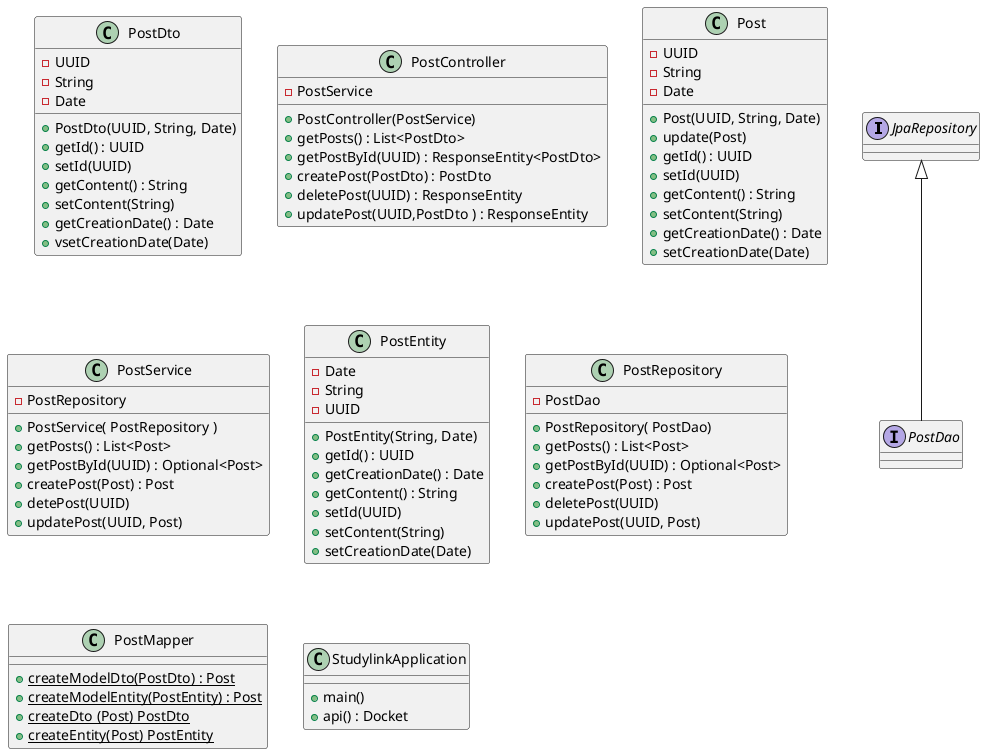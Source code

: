 @startuml diagramStudylink
JpaRepository<|--PostDao

 class PostDto {
    -UUID 
    -String 
    -Date 
   +PostDto(UUID, String, Date) 
   + getId() : UUID
   +setId(UUID)
   + getContent() : String
   +setContent(String)
   + getCreationDate() : Date
   +vsetCreationDate(Date)
 }

 class PostController{
    -PostService 
    +PostController(PostService)
    +getPosts() : List<PostDto>
    +getPostById(UUID) : ResponseEntity<PostDto>
    +createPost(PostDto) : PostDto
    +deletePost(UUID) : ResponseEntity
    +updatePost(UUID,PostDto ) : ResponseEntity
 }

 class Post{
    -UUID
    -String
    -Date
    +Post(UUID, String, Date)
    +update(Post)
    +getId() : UUID
    +setId(UUID)
    +getContent() : String
    +setContent(String)
    +getCreationDate() : Date
    +setCreationDate(Date)
 }

 class PostService{
    -PostRepository
   +PostService( PostRepository )
   +getPosts() : List<Post> 
   +getPostById(UUID) : Optional<Post>
   +createPost(Post) : Post
   +detePost(UUID) 
   +updatePost(UUID, Post)
 }

interface PostDao{

}

interface JpaRepository{

}

class PostEntity{
   -Date
   -String
   -UUID
   +PostEntity(String, Date)
   +getId() : UUID
   +getCreationDate() : Date
   +getContent() : String
   +setId(UUID)
   +setContent(String)
   +setCreationDate(Date)
}

class PostRepository{
   -PostDao
   +PostRepository( PostDao)
   +getPosts() : List<Post>
   +getPostById(UUID) : Optional<Post> 
   +createPost(Post) : Post 
   +deletePost(UUID)
   +updatePost(UUID, Post)
}

class PostMapper{
   +{static}createModelDto(PostDto) : Post
   +{static}createModelEntity(PostEntity) : Post
   +{static}createDto (Post) PostDto
   +{static}createEntity(Post) PostEntity
}

class StudylinkApplication{
   +main()
   +api() : Docket
}
 @endumls